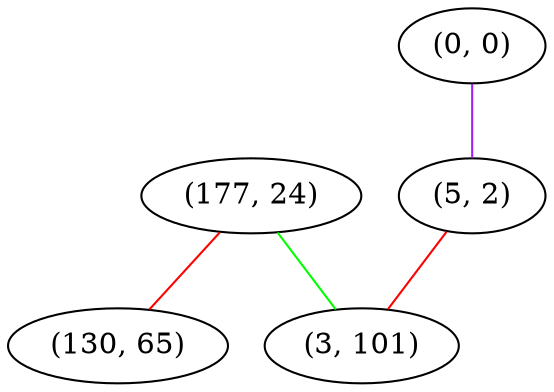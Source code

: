 graph "" {
"(177, 24)";
"(0, 0)";
"(5, 2)";
"(130, 65)";
"(3, 101)";
"(177, 24)" -- "(130, 65)"  [color=red, key=0, weight=1];
"(177, 24)" -- "(3, 101)"  [color=green, key=0, weight=2];
"(0, 0)" -- "(5, 2)"  [color=purple, key=0, weight=4];
"(5, 2)" -- "(3, 101)"  [color=red, key=0, weight=1];
}
